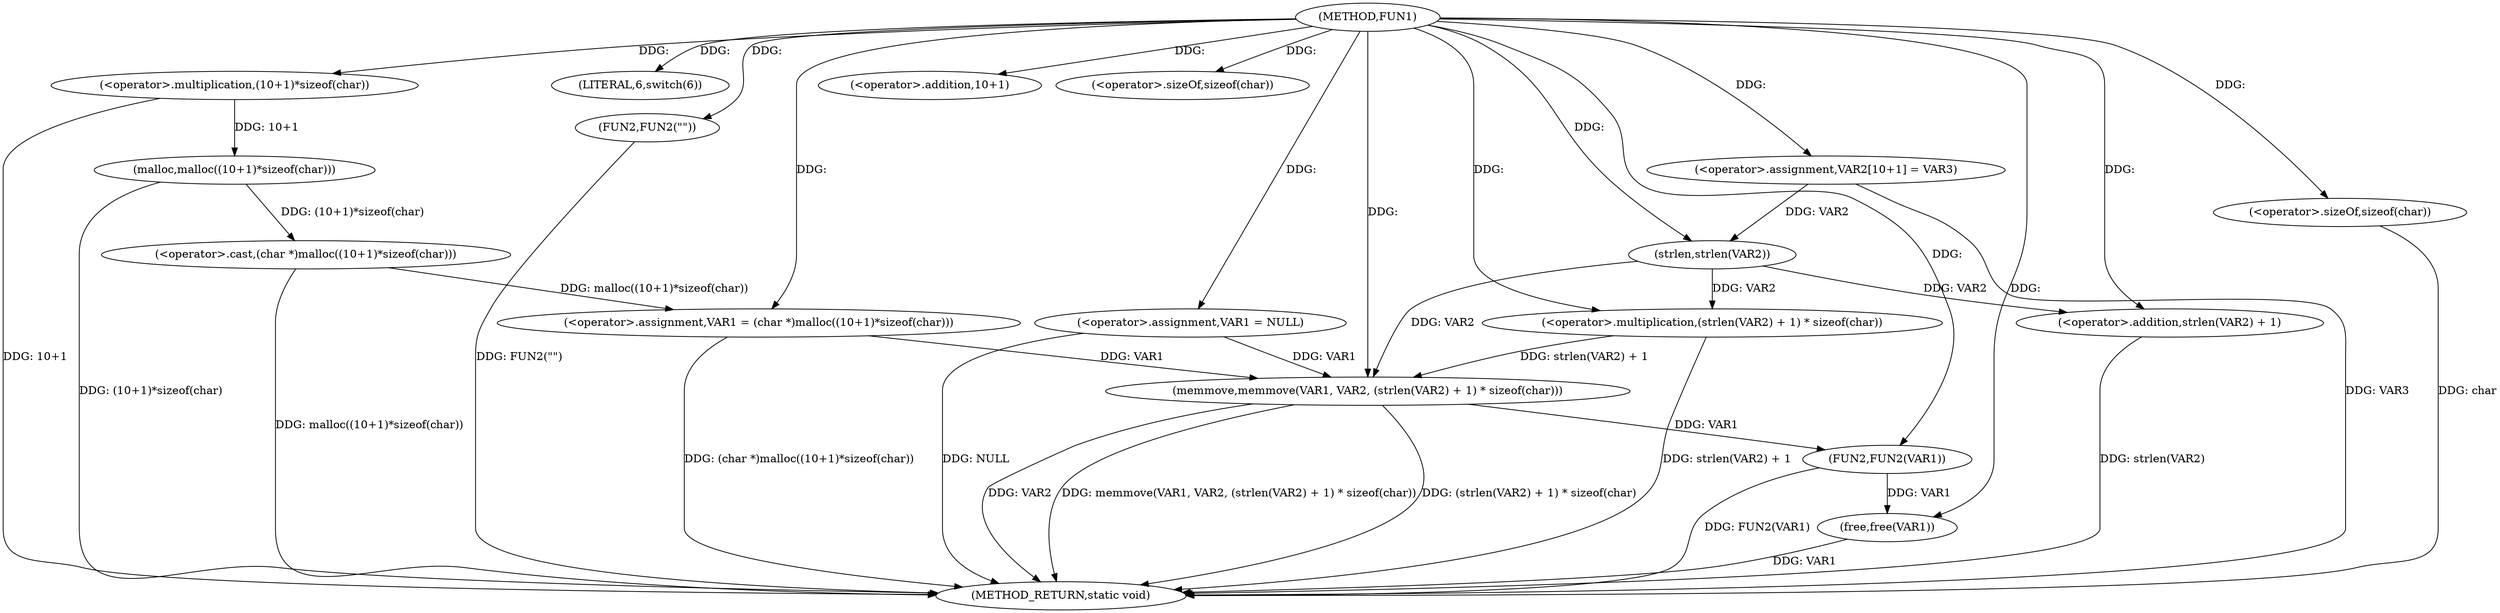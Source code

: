digraph FUN1 {  
"1000100" [label = "(METHOD,FUN1)" ]
"1000145" [label = "(METHOD_RETURN,static void)" ]
"1000103" [label = "(<operator>.assignment,VAR1 = NULL)" ]
"1000107" [label = "(LITERAL,6,switch(6))" ]
"1000110" [label = "(<operator>.assignment,VAR1 = (char *)malloc((10+1)*sizeof(char)))" ]
"1000112" [label = "(<operator>.cast,(char *)malloc((10+1)*sizeof(char)))" ]
"1000114" [label = "(malloc,malloc((10+1)*sizeof(char)))" ]
"1000115" [label = "(<operator>.multiplication,(10+1)*sizeof(char))" ]
"1000116" [label = "(<operator>.addition,10+1)" ]
"1000119" [label = "(<operator>.sizeOf,sizeof(char))" ]
"1000123" [label = "(FUN2,FUN2(\"\"))" ]
"1000128" [label = "(<operator>.assignment,VAR2[10+1] = VAR3)" ]
"1000131" [label = "(memmove,memmove(VAR1, VAR2, (strlen(VAR2) + 1) * sizeof(char)))" ]
"1000134" [label = "(<operator>.multiplication,(strlen(VAR2) + 1) * sizeof(char))" ]
"1000135" [label = "(<operator>.addition,strlen(VAR2) + 1)" ]
"1000136" [label = "(strlen,strlen(VAR2))" ]
"1000139" [label = "(<operator>.sizeOf,sizeof(char))" ]
"1000141" [label = "(FUN2,FUN2(VAR1))" ]
"1000143" [label = "(free,free(VAR1))" ]
  "1000128" -> "1000145"  [ label = "DDG: VAR3"] 
  "1000103" -> "1000145"  [ label = "DDG: NULL"] 
  "1000112" -> "1000145"  [ label = "DDG: malloc((10+1)*sizeof(char))"] 
  "1000139" -> "1000145"  [ label = "DDG: char"] 
  "1000114" -> "1000145"  [ label = "DDG: (10+1)*sizeof(char)"] 
  "1000115" -> "1000145"  [ label = "DDG: 10+1"] 
  "1000131" -> "1000145"  [ label = "DDG: memmove(VAR1, VAR2, (strlen(VAR2) + 1) * sizeof(char))"] 
  "1000123" -> "1000145"  [ label = "DDG: FUN2(\"\")"] 
  "1000141" -> "1000145"  [ label = "DDG: FUN2(VAR1)"] 
  "1000143" -> "1000145"  [ label = "DDG: VAR1"] 
  "1000131" -> "1000145"  [ label = "DDG: (strlen(VAR2) + 1) * sizeof(char)"] 
  "1000131" -> "1000145"  [ label = "DDG: VAR2"] 
  "1000110" -> "1000145"  [ label = "DDG: (char *)malloc((10+1)*sizeof(char))"] 
  "1000134" -> "1000145"  [ label = "DDG: strlen(VAR2) + 1"] 
  "1000135" -> "1000145"  [ label = "DDG: strlen(VAR2)"] 
  "1000100" -> "1000103"  [ label = "DDG: "] 
  "1000100" -> "1000107"  [ label = "DDG: "] 
  "1000112" -> "1000110"  [ label = "DDG: malloc((10+1)*sizeof(char))"] 
  "1000100" -> "1000110"  [ label = "DDG: "] 
  "1000114" -> "1000112"  [ label = "DDG: (10+1)*sizeof(char)"] 
  "1000115" -> "1000114"  [ label = "DDG: 10+1"] 
  "1000100" -> "1000115"  [ label = "DDG: "] 
  "1000100" -> "1000116"  [ label = "DDG: "] 
  "1000100" -> "1000119"  [ label = "DDG: "] 
  "1000100" -> "1000123"  [ label = "DDG: "] 
  "1000100" -> "1000128"  [ label = "DDG: "] 
  "1000103" -> "1000131"  [ label = "DDG: VAR1"] 
  "1000110" -> "1000131"  [ label = "DDG: VAR1"] 
  "1000100" -> "1000131"  [ label = "DDG: "] 
  "1000136" -> "1000131"  [ label = "DDG: VAR2"] 
  "1000134" -> "1000131"  [ label = "DDG: strlen(VAR2) + 1"] 
  "1000136" -> "1000134"  [ label = "DDG: VAR2"] 
  "1000100" -> "1000134"  [ label = "DDG: "] 
  "1000136" -> "1000135"  [ label = "DDG: VAR2"] 
  "1000128" -> "1000136"  [ label = "DDG: VAR2"] 
  "1000100" -> "1000136"  [ label = "DDG: "] 
  "1000100" -> "1000135"  [ label = "DDG: "] 
  "1000100" -> "1000139"  [ label = "DDG: "] 
  "1000131" -> "1000141"  [ label = "DDG: VAR1"] 
  "1000100" -> "1000141"  [ label = "DDG: "] 
  "1000141" -> "1000143"  [ label = "DDG: VAR1"] 
  "1000100" -> "1000143"  [ label = "DDG: "] 
}
